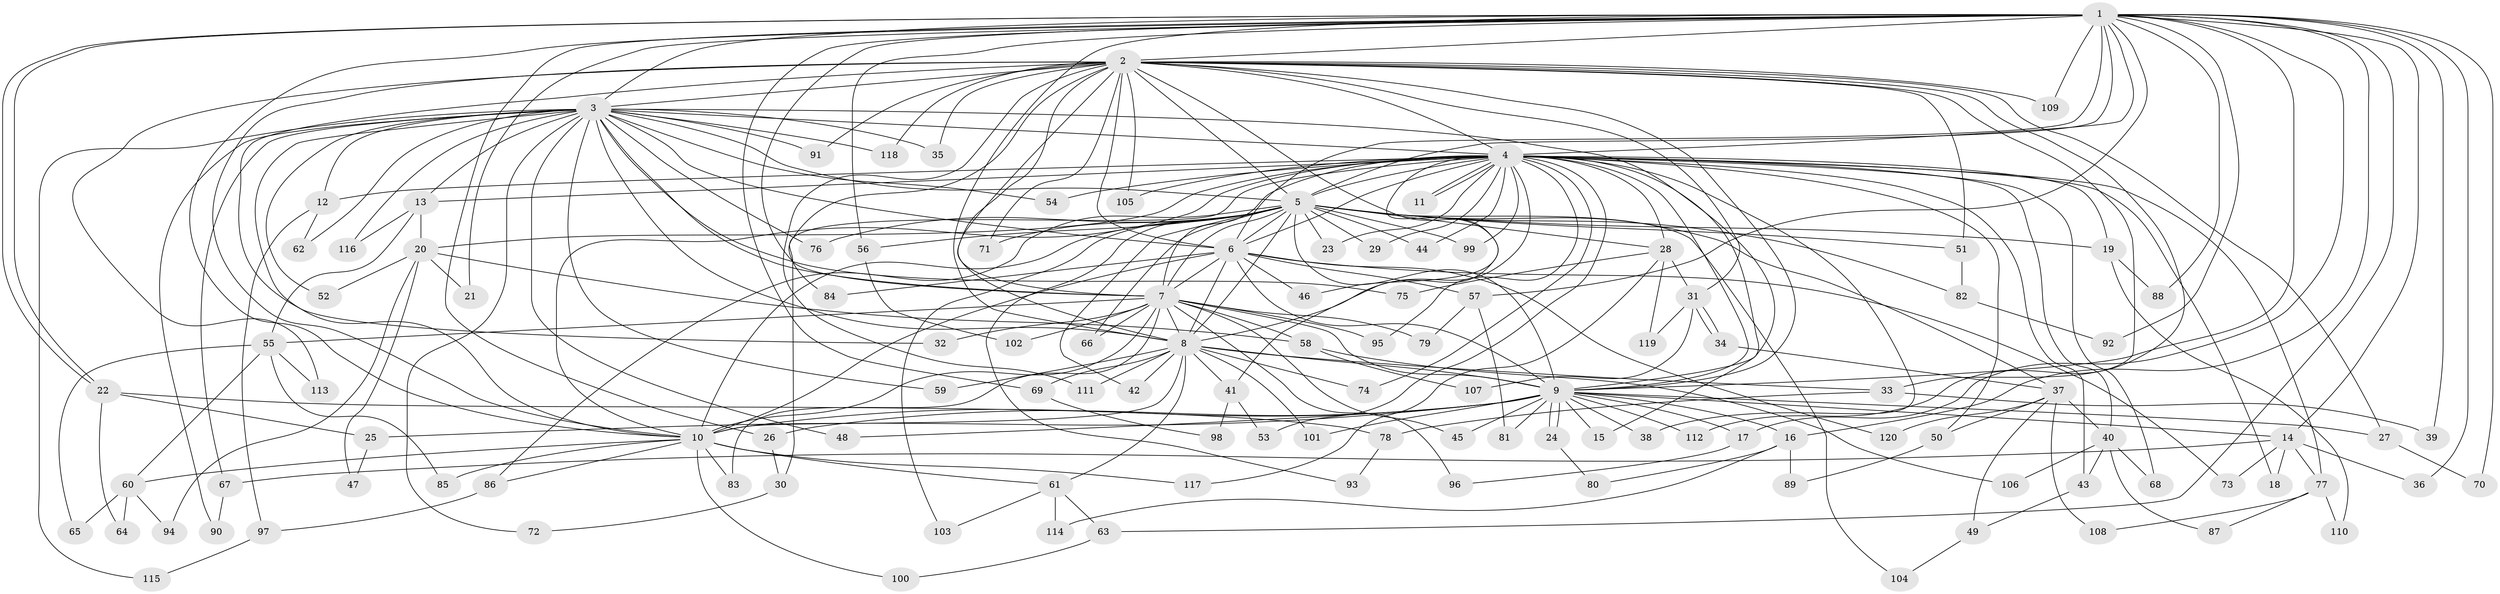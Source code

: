 // Generated by graph-tools (version 1.1) at 2025/25/03/09/25 03:25:49]
// undirected, 120 vertices, 265 edges
graph export_dot {
graph [start="1"]
  node [color=gray90,style=filled];
  1;
  2;
  3;
  4;
  5;
  6;
  7;
  8;
  9;
  10;
  11;
  12;
  13;
  14;
  15;
  16;
  17;
  18;
  19;
  20;
  21;
  22;
  23;
  24;
  25;
  26;
  27;
  28;
  29;
  30;
  31;
  32;
  33;
  34;
  35;
  36;
  37;
  38;
  39;
  40;
  41;
  42;
  43;
  44;
  45;
  46;
  47;
  48;
  49;
  50;
  51;
  52;
  53;
  54;
  55;
  56;
  57;
  58;
  59;
  60;
  61;
  62;
  63;
  64;
  65;
  66;
  67;
  68;
  69;
  70;
  71;
  72;
  73;
  74;
  75;
  76;
  77;
  78;
  79;
  80;
  81;
  82;
  83;
  84;
  85;
  86;
  87;
  88;
  89;
  90;
  91;
  92;
  93;
  94;
  95;
  96;
  97;
  98;
  99;
  100;
  101;
  102;
  103;
  104;
  105;
  106;
  107;
  108;
  109;
  110;
  111;
  112;
  113;
  114;
  115;
  116;
  117;
  118;
  119;
  120;
  1 -- 2;
  1 -- 3;
  1 -- 4;
  1 -- 5;
  1 -- 6;
  1 -- 7;
  1 -- 8;
  1 -- 9;
  1 -- 10;
  1 -- 14;
  1 -- 16;
  1 -- 17;
  1 -- 21;
  1 -- 22;
  1 -- 22;
  1 -- 26;
  1 -- 36;
  1 -- 39;
  1 -- 56;
  1 -- 57;
  1 -- 63;
  1 -- 69;
  1 -- 70;
  1 -- 88;
  1 -- 92;
  1 -- 109;
  2 -- 3;
  2 -- 4;
  2 -- 5;
  2 -- 6;
  2 -- 7;
  2 -- 8;
  2 -- 9;
  2 -- 10;
  2 -- 27;
  2 -- 31;
  2 -- 32;
  2 -- 33;
  2 -- 35;
  2 -- 41;
  2 -- 51;
  2 -- 71;
  2 -- 84;
  2 -- 91;
  2 -- 105;
  2 -- 109;
  2 -- 111;
  2 -- 112;
  2 -- 113;
  2 -- 118;
  3 -- 4;
  3 -- 5;
  3 -- 6;
  3 -- 7;
  3 -- 8;
  3 -- 9;
  3 -- 10;
  3 -- 12;
  3 -- 13;
  3 -- 35;
  3 -- 48;
  3 -- 52;
  3 -- 54;
  3 -- 59;
  3 -- 62;
  3 -- 67;
  3 -- 72;
  3 -- 75;
  3 -- 76;
  3 -- 90;
  3 -- 91;
  3 -- 115;
  3 -- 116;
  3 -- 118;
  4 -- 5;
  4 -- 6;
  4 -- 7;
  4 -- 8;
  4 -- 9;
  4 -- 10;
  4 -- 11;
  4 -- 11;
  4 -- 12;
  4 -- 13;
  4 -- 15;
  4 -- 18;
  4 -- 19;
  4 -- 20;
  4 -- 23;
  4 -- 28;
  4 -- 29;
  4 -- 30;
  4 -- 38;
  4 -- 40;
  4 -- 43;
  4 -- 44;
  4 -- 46;
  4 -- 50;
  4 -- 53;
  4 -- 54;
  4 -- 68;
  4 -- 74;
  4 -- 77;
  4 -- 95;
  4 -- 99;
  4 -- 105;
  5 -- 6;
  5 -- 7;
  5 -- 8;
  5 -- 9;
  5 -- 10;
  5 -- 19;
  5 -- 23;
  5 -- 28;
  5 -- 29;
  5 -- 37;
  5 -- 42;
  5 -- 44;
  5 -- 51;
  5 -- 56;
  5 -- 66;
  5 -- 71;
  5 -- 76;
  5 -- 82;
  5 -- 86;
  5 -- 93;
  5 -- 99;
  5 -- 103;
  5 -- 104;
  6 -- 7;
  6 -- 8;
  6 -- 9;
  6 -- 10;
  6 -- 46;
  6 -- 57;
  6 -- 73;
  6 -- 84;
  6 -- 120;
  7 -- 8;
  7 -- 9;
  7 -- 10;
  7 -- 32;
  7 -- 45;
  7 -- 55;
  7 -- 58;
  7 -- 66;
  7 -- 79;
  7 -- 83;
  7 -- 95;
  7 -- 96;
  7 -- 102;
  8 -- 9;
  8 -- 10;
  8 -- 33;
  8 -- 41;
  8 -- 42;
  8 -- 59;
  8 -- 61;
  8 -- 69;
  8 -- 74;
  8 -- 101;
  8 -- 111;
  9 -- 10;
  9 -- 14;
  9 -- 15;
  9 -- 16;
  9 -- 17;
  9 -- 24;
  9 -- 24;
  9 -- 25;
  9 -- 26;
  9 -- 27;
  9 -- 38;
  9 -- 45;
  9 -- 48;
  9 -- 81;
  9 -- 101;
  9 -- 112;
  10 -- 60;
  10 -- 61;
  10 -- 83;
  10 -- 85;
  10 -- 86;
  10 -- 100;
  10 -- 117;
  12 -- 62;
  12 -- 97;
  13 -- 20;
  13 -- 55;
  13 -- 116;
  14 -- 18;
  14 -- 36;
  14 -- 67;
  14 -- 73;
  14 -- 77;
  16 -- 80;
  16 -- 89;
  16 -- 114;
  17 -- 96;
  19 -- 88;
  19 -- 110;
  20 -- 21;
  20 -- 47;
  20 -- 52;
  20 -- 58;
  20 -- 94;
  22 -- 25;
  22 -- 64;
  22 -- 78;
  24 -- 80;
  25 -- 47;
  26 -- 30;
  27 -- 70;
  28 -- 31;
  28 -- 75;
  28 -- 117;
  28 -- 119;
  30 -- 72;
  31 -- 34;
  31 -- 34;
  31 -- 107;
  31 -- 119;
  33 -- 39;
  33 -- 78;
  34 -- 37;
  37 -- 40;
  37 -- 49;
  37 -- 50;
  37 -- 108;
  37 -- 120;
  40 -- 43;
  40 -- 68;
  40 -- 87;
  40 -- 106;
  41 -- 53;
  41 -- 98;
  43 -- 49;
  49 -- 104;
  50 -- 89;
  51 -- 82;
  55 -- 60;
  55 -- 65;
  55 -- 85;
  55 -- 113;
  56 -- 102;
  57 -- 79;
  57 -- 81;
  58 -- 106;
  58 -- 107;
  60 -- 64;
  60 -- 65;
  60 -- 94;
  61 -- 63;
  61 -- 103;
  61 -- 114;
  63 -- 100;
  67 -- 90;
  69 -- 98;
  77 -- 87;
  77 -- 108;
  77 -- 110;
  78 -- 93;
  82 -- 92;
  86 -- 97;
  97 -- 115;
}
